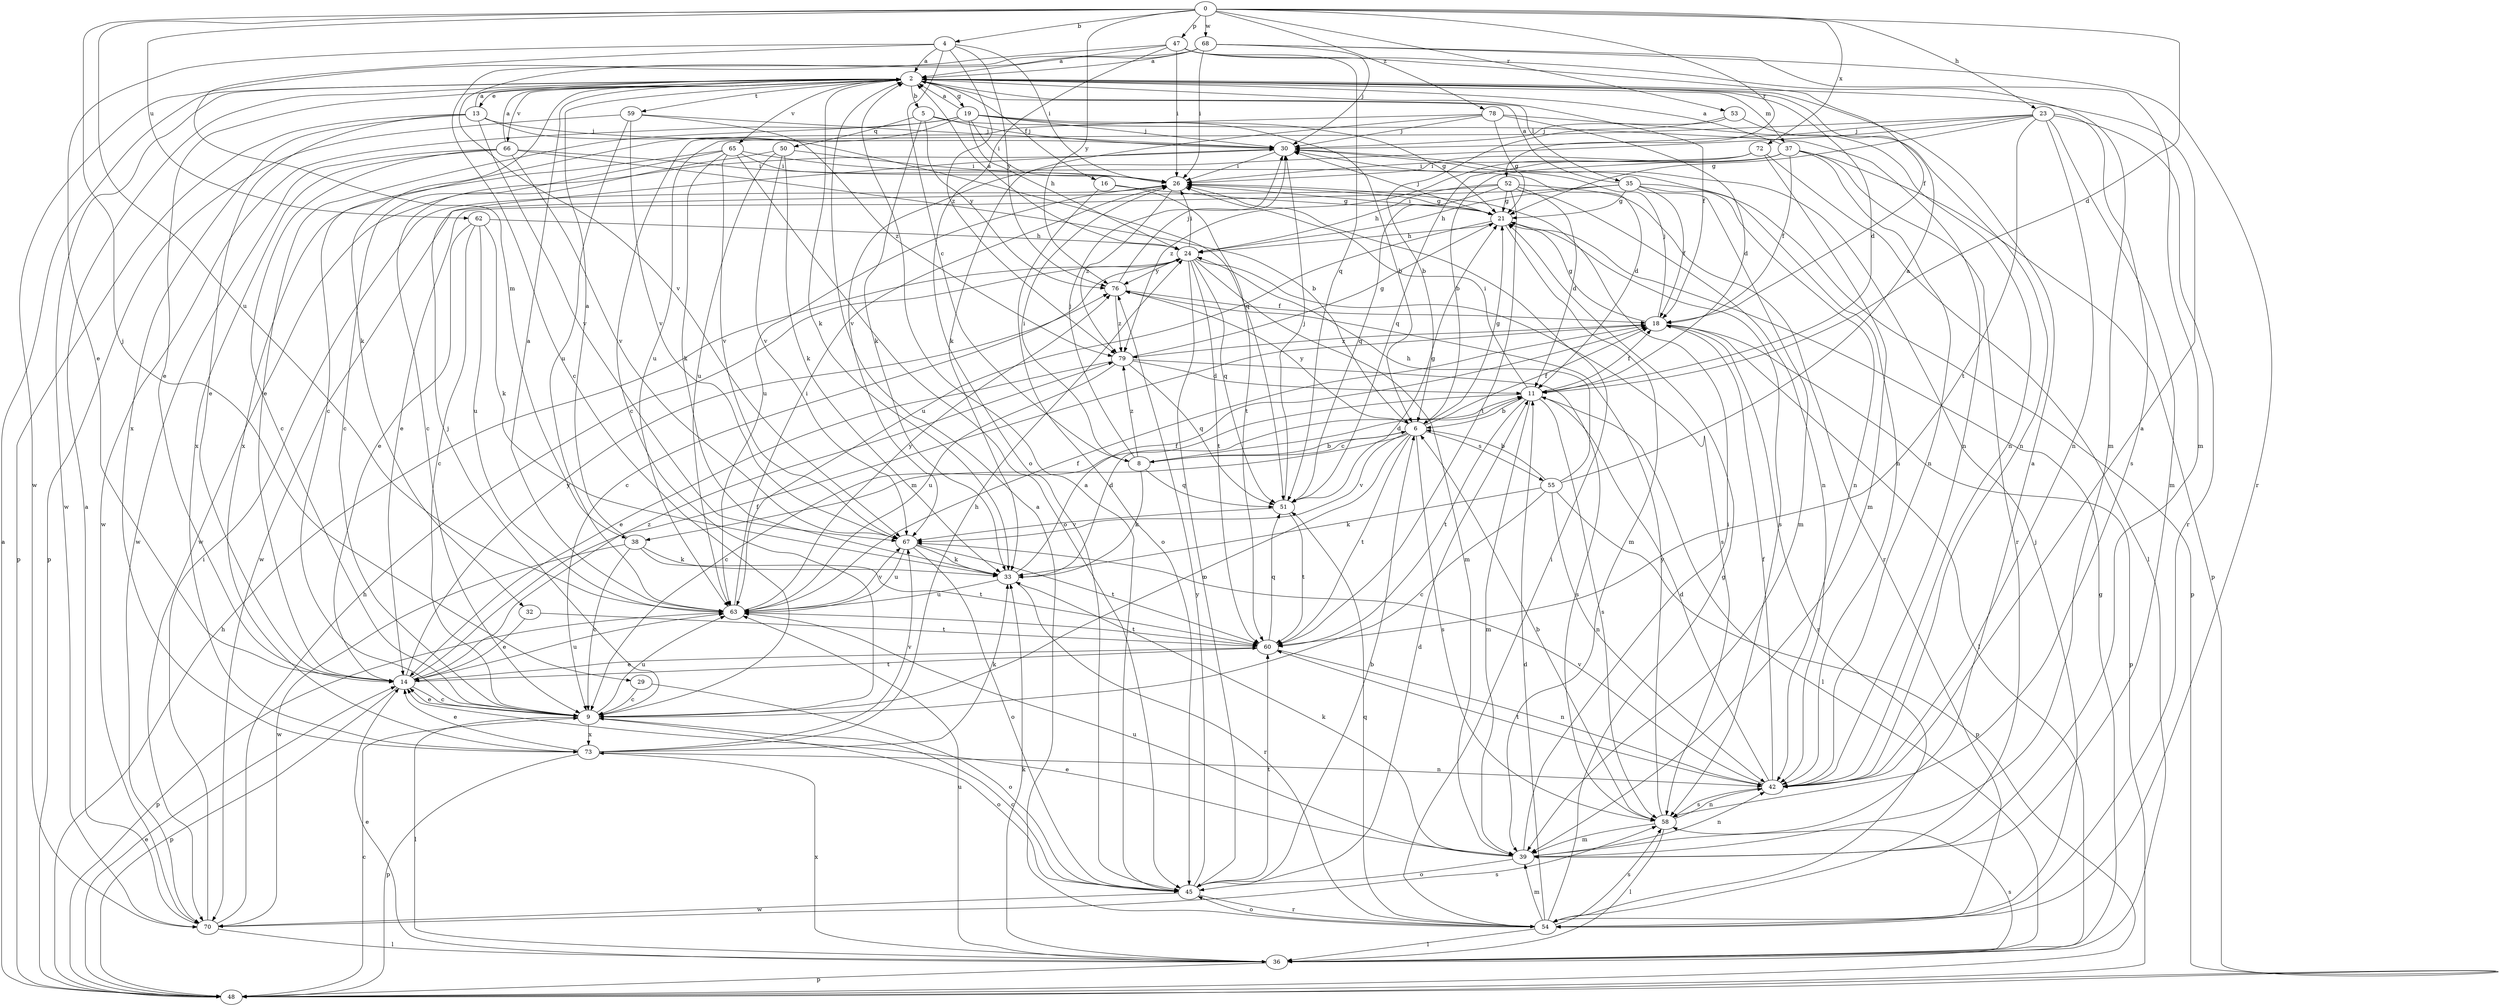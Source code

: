 strict digraph  {
0;
2;
4;
5;
6;
8;
9;
11;
13;
14;
16;
18;
19;
21;
23;
24;
26;
29;
30;
32;
33;
35;
36;
37;
38;
39;
42;
45;
47;
48;
50;
51;
52;
53;
54;
55;
58;
59;
60;
62;
63;
65;
66;
67;
68;
70;
72;
73;
76;
78;
79;
0 -> 4  [label=b];
0 -> 11  [label=d];
0 -> 23  [label=h];
0 -> 29  [label=j];
0 -> 47  [label=p];
0 -> 52  [label=r];
0 -> 53  [label=r];
0 -> 62  [label=u];
0 -> 63  [label=u];
0 -> 68  [label=w];
0 -> 72  [label=x];
0 -> 76  [label=y];
0 -> 78  [label=z];
2 -> 5  [label=b];
2 -> 11  [label=d];
2 -> 13  [label=e];
2 -> 14  [label=e];
2 -> 16  [label=f];
2 -> 18  [label=f];
2 -> 19  [label=g];
2 -> 32  [label=k];
2 -> 33  [label=k];
2 -> 35  [label=l];
2 -> 37  [label=m];
2 -> 59  [label=t];
2 -> 65  [label=v];
2 -> 66  [label=v];
2 -> 70  [label=w];
4 -> 2  [label=a];
4 -> 8  [label=c];
4 -> 14  [label=e];
4 -> 26  [label=i];
4 -> 38  [label=m];
4 -> 76  [label=y];
4 -> 79  [label=z];
5 -> 30  [label=j];
5 -> 33  [label=k];
5 -> 42  [label=n];
5 -> 50  [label=q];
5 -> 76  [label=y];
6 -> 8  [label=c];
6 -> 9  [label=c];
6 -> 18  [label=f];
6 -> 21  [label=g];
6 -> 38  [label=m];
6 -> 55  [label=s];
6 -> 58  [label=s];
6 -> 60  [label=t];
6 -> 67  [label=v];
6 -> 76  [label=y];
8 -> 6  [label=b];
8 -> 11  [label=d];
8 -> 26  [label=i];
8 -> 30  [label=j];
8 -> 33  [label=k];
8 -> 51  [label=q];
8 -> 79  [label=z];
9 -> 14  [label=e];
9 -> 30  [label=j];
9 -> 36  [label=l];
9 -> 45  [label=o];
9 -> 63  [label=u];
9 -> 73  [label=x];
11 -> 6  [label=b];
11 -> 9  [label=c];
11 -> 18  [label=f];
11 -> 26  [label=i];
11 -> 36  [label=l];
11 -> 39  [label=m];
11 -> 58  [label=s];
11 -> 60  [label=t];
13 -> 2  [label=a];
13 -> 14  [label=e];
13 -> 30  [label=j];
13 -> 48  [label=p];
13 -> 51  [label=q];
13 -> 67  [label=v];
13 -> 73  [label=x];
14 -> 9  [label=c];
14 -> 18  [label=f];
14 -> 48  [label=p];
14 -> 60  [label=t];
14 -> 63  [label=u];
14 -> 76  [label=y];
14 -> 79  [label=z];
16 -> 21  [label=g];
16 -> 45  [label=o];
16 -> 60  [label=t];
18 -> 21  [label=g];
18 -> 30  [label=j];
18 -> 36  [label=l];
18 -> 48  [label=p];
18 -> 54  [label=r];
18 -> 79  [label=z];
19 -> 2  [label=a];
19 -> 6  [label=b];
19 -> 9  [label=c];
19 -> 14  [label=e];
19 -> 21  [label=g];
19 -> 24  [label=h];
19 -> 26  [label=i];
19 -> 30  [label=j];
19 -> 70  [label=w];
21 -> 24  [label=h];
21 -> 26  [label=i];
21 -> 30  [label=j];
21 -> 39  [label=m];
21 -> 58  [label=s];
21 -> 63  [label=u];
23 -> 21  [label=g];
23 -> 30  [label=j];
23 -> 39  [label=m];
23 -> 42  [label=n];
23 -> 54  [label=r];
23 -> 58  [label=s];
23 -> 60  [label=t];
23 -> 63  [label=u];
23 -> 67  [label=v];
24 -> 2  [label=a];
24 -> 9  [label=c];
24 -> 26  [label=i];
24 -> 39  [label=m];
24 -> 45  [label=o];
24 -> 51  [label=q];
24 -> 58  [label=s];
24 -> 60  [label=t];
24 -> 76  [label=y];
26 -> 21  [label=g];
26 -> 63  [label=u];
26 -> 79  [label=z];
29 -> 9  [label=c];
29 -> 45  [label=o];
30 -> 26  [label=i];
30 -> 42  [label=n];
30 -> 70  [label=w];
32 -> 14  [label=e];
32 -> 60  [label=t];
33 -> 11  [label=d];
33 -> 18  [label=f];
33 -> 54  [label=r];
33 -> 63  [label=u];
35 -> 2  [label=a];
35 -> 14  [label=e];
35 -> 18  [label=f];
35 -> 21  [label=g];
35 -> 24  [label=h];
35 -> 39  [label=m];
35 -> 42  [label=n];
35 -> 48  [label=p];
36 -> 14  [label=e];
36 -> 21  [label=g];
36 -> 33  [label=k];
36 -> 48  [label=p];
36 -> 58  [label=s];
36 -> 63  [label=u];
36 -> 73  [label=x];
37 -> 2  [label=a];
37 -> 6  [label=b];
37 -> 18  [label=f];
37 -> 26  [label=i];
37 -> 42  [label=n];
37 -> 48  [label=p];
37 -> 54  [label=r];
37 -> 79  [label=z];
38 -> 2  [label=a];
38 -> 9  [label=c];
38 -> 33  [label=k];
38 -> 60  [label=t];
38 -> 70  [label=w];
39 -> 2  [label=a];
39 -> 14  [label=e];
39 -> 26  [label=i];
39 -> 33  [label=k];
39 -> 42  [label=n];
39 -> 45  [label=o];
39 -> 63  [label=u];
42 -> 2  [label=a];
42 -> 11  [label=d];
42 -> 18  [label=f];
42 -> 58  [label=s];
42 -> 60  [label=t];
42 -> 67  [label=v];
45 -> 2  [label=a];
45 -> 6  [label=b];
45 -> 9  [label=c];
45 -> 11  [label=d];
45 -> 54  [label=r];
45 -> 60  [label=t];
45 -> 70  [label=w];
45 -> 76  [label=y];
47 -> 2  [label=a];
47 -> 18  [label=f];
47 -> 26  [label=i];
47 -> 39  [label=m];
47 -> 45  [label=o];
47 -> 51  [label=q];
47 -> 70  [label=w];
48 -> 2  [label=a];
48 -> 9  [label=c];
48 -> 14  [label=e];
48 -> 24  [label=h];
50 -> 9  [label=c];
50 -> 26  [label=i];
50 -> 33  [label=k];
50 -> 63  [label=u];
50 -> 67  [label=v];
51 -> 21  [label=g];
51 -> 30  [label=j];
51 -> 60  [label=t];
51 -> 67  [label=v];
52 -> 11  [label=d];
52 -> 21  [label=g];
52 -> 24  [label=h];
52 -> 42  [label=n];
52 -> 51  [label=q];
52 -> 54  [label=r];
52 -> 60  [label=t];
52 -> 70  [label=w];
53 -> 6  [label=b];
53 -> 30  [label=j];
53 -> 42  [label=n];
54 -> 2  [label=a];
54 -> 11  [label=d];
54 -> 21  [label=g];
54 -> 26  [label=i];
54 -> 30  [label=j];
54 -> 36  [label=l];
54 -> 39  [label=m];
54 -> 45  [label=o];
54 -> 51  [label=q];
54 -> 58  [label=s];
55 -> 2  [label=a];
55 -> 6  [label=b];
55 -> 9  [label=c];
55 -> 24  [label=h];
55 -> 33  [label=k];
55 -> 42  [label=n];
55 -> 48  [label=p];
58 -> 6  [label=b];
58 -> 36  [label=l];
58 -> 39  [label=m];
58 -> 42  [label=n];
58 -> 76  [label=y];
59 -> 30  [label=j];
59 -> 48  [label=p];
59 -> 63  [label=u];
59 -> 67  [label=v];
59 -> 79  [label=z];
60 -> 14  [label=e];
60 -> 42  [label=n];
60 -> 51  [label=q];
62 -> 9  [label=c];
62 -> 14  [label=e];
62 -> 24  [label=h];
62 -> 33  [label=k];
62 -> 63  [label=u];
63 -> 2  [label=a];
63 -> 18  [label=f];
63 -> 26  [label=i];
63 -> 48  [label=p];
63 -> 60  [label=t];
63 -> 67  [label=v];
63 -> 76  [label=y];
65 -> 9  [label=c];
65 -> 11  [label=d];
65 -> 26  [label=i];
65 -> 33  [label=k];
65 -> 45  [label=o];
65 -> 67  [label=v];
65 -> 73  [label=x];
66 -> 2  [label=a];
66 -> 6  [label=b];
66 -> 9  [label=c];
66 -> 26  [label=i];
66 -> 67  [label=v];
66 -> 70  [label=w];
66 -> 73  [label=x];
67 -> 33  [label=k];
67 -> 45  [label=o];
67 -> 60  [label=t];
67 -> 63  [label=u];
68 -> 2  [label=a];
68 -> 9  [label=c];
68 -> 26  [label=i];
68 -> 30  [label=j];
68 -> 39  [label=m];
68 -> 54  [label=r];
68 -> 67  [label=v];
70 -> 2  [label=a];
70 -> 24  [label=h];
70 -> 26  [label=i];
70 -> 36  [label=l];
70 -> 58  [label=s];
72 -> 26  [label=i];
72 -> 36  [label=l];
72 -> 39  [label=m];
72 -> 51  [label=q];
73 -> 14  [label=e];
73 -> 24  [label=h];
73 -> 33  [label=k];
73 -> 42  [label=n];
73 -> 48  [label=p];
73 -> 67  [label=v];
76 -> 18  [label=f];
76 -> 30  [label=j];
76 -> 79  [label=z];
78 -> 9  [label=c];
78 -> 11  [label=d];
78 -> 21  [label=g];
78 -> 30  [label=j];
78 -> 33  [label=k];
78 -> 42  [label=n];
79 -> 11  [label=d];
79 -> 14  [label=e];
79 -> 21  [label=g];
79 -> 51  [label=q];
79 -> 58  [label=s];
79 -> 63  [label=u];
}
